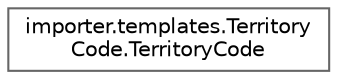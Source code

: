 digraph "Graphical Class Hierarchy"
{
 // LATEX_PDF_SIZE
  bgcolor="transparent";
  edge [fontname=Helvetica,fontsize=10,labelfontname=Helvetica,labelfontsize=10];
  node [fontname=Helvetica,fontsize=10,shape=box,height=0.2,width=0.4];
  rankdir="LR";
  Node0 [id="Node000000",label="importer.templates.Territory\lCode.TerritoryCode",height=0.2,width=0.4,color="grey40", fillcolor="white", style="filled",URL="$classimporter_1_1templates_1_1_territory_code_1_1_territory_code.html",tooltip=" "];
}
